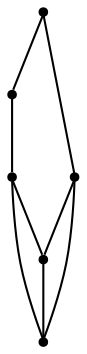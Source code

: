 graph {
  node [shape=point,comment="{\"directed\":false,\"doi\":\"10.1007/978-3-662-45803-7_28\",\"figure\":\"1 (2)\"}"]

  v0 [pos="1427.3290768008,659.1932658291407"]
  v1 [pos="1058.175496437299,659.1932658291407"]
  v2 [pos="1374.5911399992106,698.7347449900998"]
  v3 [pos="1269.1192110937886,791.0082045906638"]
  v4 [pos="1269.1192110937886,738.2805497398269"]
  v5 [pos="1124.0937977750957,725.0986996387173"]

  v0 -- v1 [id="-1",pos="1427.3290768008,659.1932658291407 1058.175496437299,659.1932658291407 1058.175496437299,659.1932658291407 1058.175496437299,659.1932658291407"]
  v0 -- v2 [id="-2",pos="1427.3290768008,659.1932658291407 1427.3292040491149,672.3751795418499 1427.3292040491149,672.3751795418499 1427.3292040491149,672.3751795418499 1400.9643712185496,698.7389433556688 1400.9643712185496,698.7389433556688 1400.9643712185496,698.7389433556688 1374.5911399992106,698.7347449900998 1374.5911399992106,698.7347449900998 1374.5911399992106,698.7347449900998"]
  v1 -- v5 [id="-4",pos="1058.175496437299,659.1932658291407 1058.175544155417,685.5570932545592 1058.175544155417,685.5570932545592 1058.175544155417,685.5570932545592 1097.7290921928452,725.1027707810872 1097.7290921928452,725.1027707810872 1097.7290921928452,725.1027707810872 1124.0937977750957,725.0986996387173 1124.0937977750957,725.0986996387173 1124.0937977750957,725.0986996387173"]
  v5 -- v4 [id="-5",pos="1124.0937977750957,725.0986996387173 1150.4629570483628,725.1027707810872 1150.4629570483628,725.1027707810872 1150.4629570483628,725.1027707810872 1150.4629570483628,698.7389433556688 1150.4629570483628,698.7389433556688 1150.4629570483628,698.7389433556688 1163.6474094366815,685.5570932545592 1163.6474094366815,685.5570932545592 1163.6474094366815,685.5570932545592 1190.0164414616336,685.5570932545592 1190.0164414616336,685.5570932545592 1190.0164414616336,685.5570932545592 1216.3854734865859,711.920857068378 1216.3854734865859,711.920857068378 1216.3854734865859,711.920857068378 1242.7543782632233,711.920857068378 1242.7543782632233,711.920857068378 1242.7543782632233,711.920857068378 1242.7543782632233,738.2805497398269 1242.7543782632233,738.2805497398269 1242.7543782632233,738.2805497398269 1269.1192110937886,738.2805497398269 1269.1192110937886,738.2805497398269 1269.1192110937886,738.2805497398269"]
  v5 -- v3 [id="-8",pos="1124.0937977750957,725.0986996387173 1190.016314213319,791.0082045906638 1190.016314213319,791.0082045906638 1190.016314213319,791.0082045906638 1269.1192110937886,791.0082045906638 1269.1192110937886,791.0082045906638 1269.1192110937886,791.0082045906638"]
  v2 -- v3 [id="-9",pos="1374.5911399992106,698.7347449900998 1374.5953391935975,791.0038790018958 1374.5953391935975,791.0038790018958 1374.5953391935975,791.0038790018958 1269.1192110937886,791.0082045906638 1269.1192110937886,791.0082045906638 1269.1192110937886,791.0082045906638"]
  v2 -- v4 [id="-11",pos="1374.5911399992106,698.7347449900998 1348.2263071686452,725.1027707810872 1348.2263071686452,725.1027707810872 1348.2263071686452,725.1027707810872 1308.6728227553742,725.1027707810872 1308.6728227553742,725.1027707810872 1308.6728227553742,725.1027707810872 1295.4883703670555,738.2805497398269 1295.4883703670555,738.2805497398269 1295.4883703670555,738.2805497398269 1269.1192110937886,738.2805497398269 1269.1192110937886,738.2805497398269 1269.1192110937886,738.2805497398269"]
  v3 -- v4 [id="-17",pos="1269.1192110937886,791.0082045906638 1269.1192110937886,738.2805497398269 1269.1192110937886,738.2805497398269 1269.1192110937886,738.2805497398269"]
}